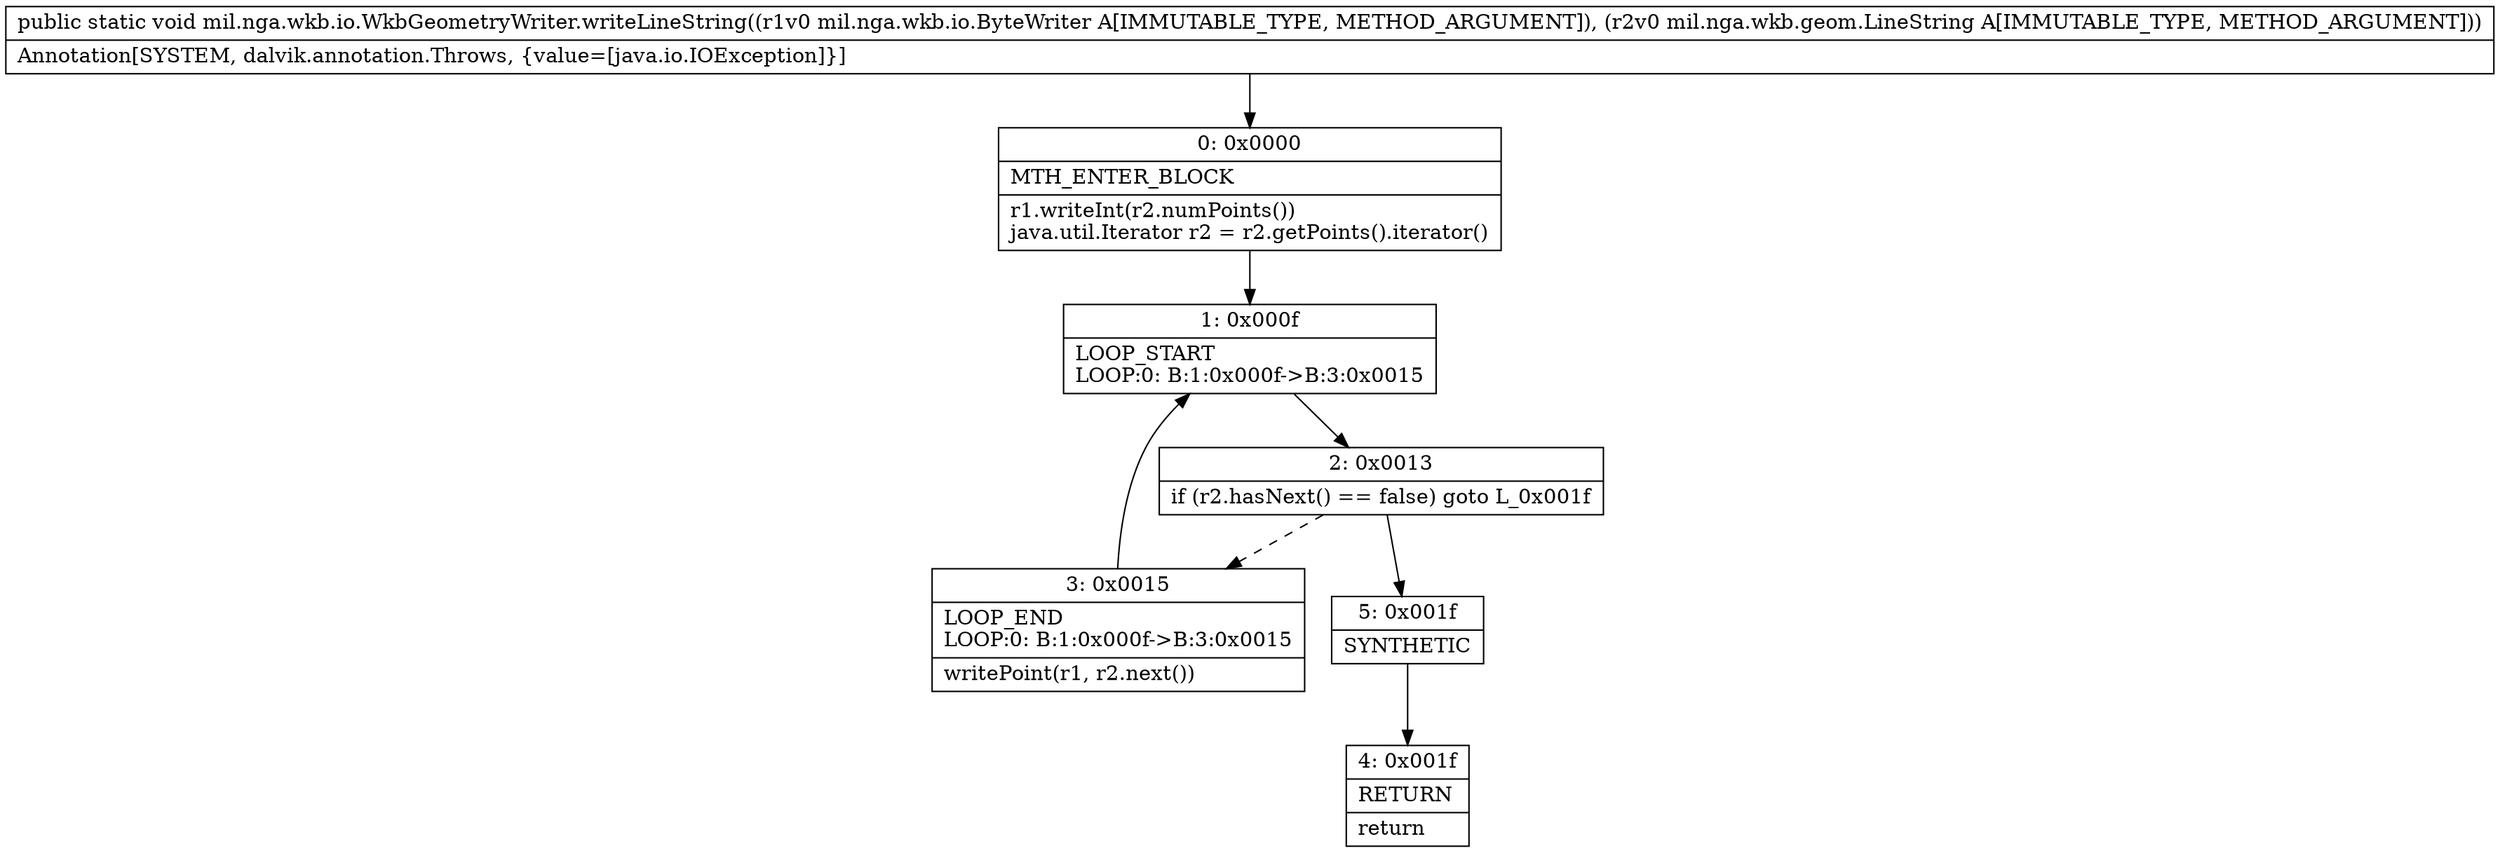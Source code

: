 digraph "CFG formil.nga.wkb.io.WkbGeometryWriter.writeLineString(Lmil\/nga\/wkb\/io\/ByteWriter;Lmil\/nga\/wkb\/geom\/LineString;)V" {
Node_0 [shape=record,label="{0\:\ 0x0000|MTH_ENTER_BLOCK\l|r1.writeInt(r2.numPoints())\ljava.util.Iterator r2 = r2.getPoints().iterator()\l}"];
Node_1 [shape=record,label="{1\:\ 0x000f|LOOP_START\lLOOP:0: B:1:0x000f\-\>B:3:0x0015\l}"];
Node_2 [shape=record,label="{2\:\ 0x0013|if (r2.hasNext() == false) goto L_0x001f\l}"];
Node_3 [shape=record,label="{3\:\ 0x0015|LOOP_END\lLOOP:0: B:1:0x000f\-\>B:3:0x0015\l|writePoint(r1, r2.next())\l}"];
Node_4 [shape=record,label="{4\:\ 0x001f|RETURN\l|return\l}"];
Node_5 [shape=record,label="{5\:\ 0x001f|SYNTHETIC\l}"];
MethodNode[shape=record,label="{public static void mil.nga.wkb.io.WkbGeometryWriter.writeLineString((r1v0 mil.nga.wkb.io.ByteWriter A[IMMUTABLE_TYPE, METHOD_ARGUMENT]), (r2v0 mil.nga.wkb.geom.LineString A[IMMUTABLE_TYPE, METHOD_ARGUMENT]))  | Annotation[SYSTEM, dalvik.annotation.Throws, \{value=[java.io.IOException]\}]\l}"];
MethodNode -> Node_0;
Node_0 -> Node_1;
Node_1 -> Node_2;
Node_2 -> Node_3[style=dashed];
Node_2 -> Node_5;
Node_3 -> Node_1;
Node_5 -> Node_4;
}

